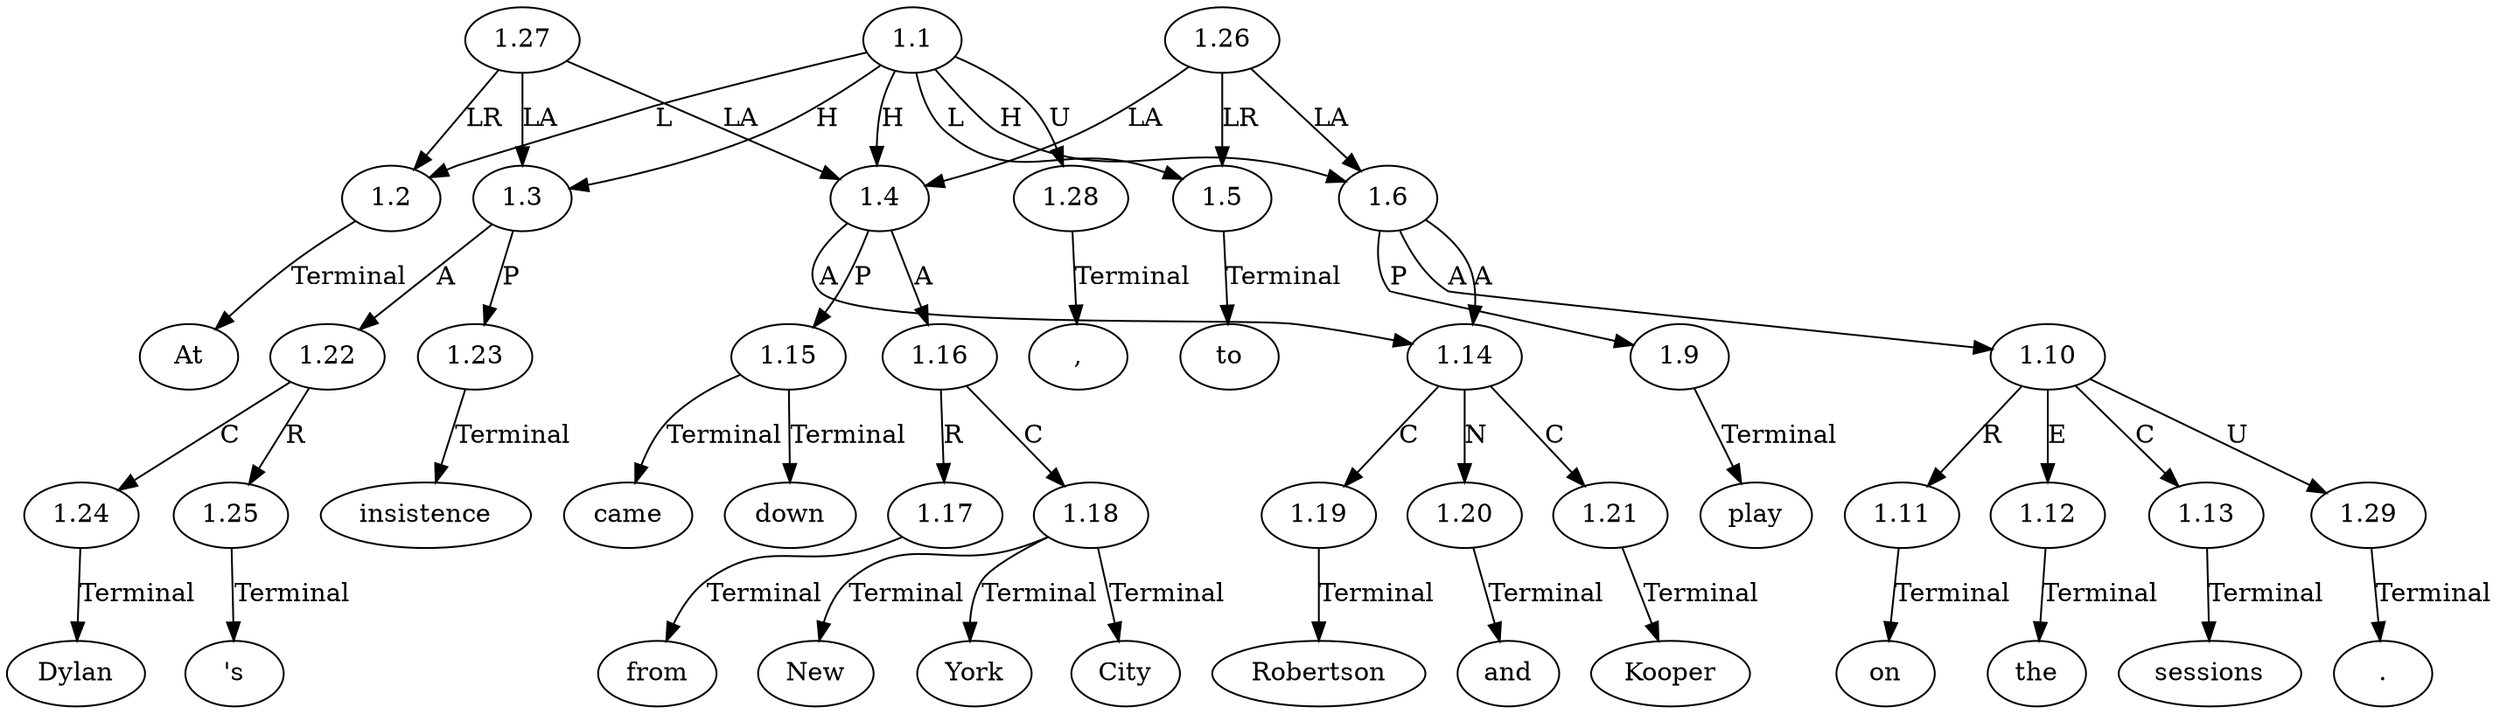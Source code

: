// Graph
digraph {
	0.1 [label=At ordering=out]
	0.10 [label=down ordering=out]
	0.11 [label=from ordering=out]
	0.12 [label=New ordering=out]
	0.13 [label=York ordering=out]
	0.14 [label=City ordering=out]
	0.15 [label=to ordering=out]
	0.16 [label=play ordering=out]
	0.17 [label=on ordering=out]
	0.18 [label=the ordering=out]
	0.19 [label=sessions ordering=out]
	0.2 [label=Dylan ordering=out]
	0.20 [label="." ordering=out]
	0.3 [label="'s" ordering=out]
	0.4 [label=insistence ordering=out]
	0.5 [label="," ordering=out]
	0.6 [label=Robertson ordering=out]
	0.7 [label=and ordering=out]
	0.8 [label=Kooper ordering=out]
	0.9 [label=came ordering=out]
	1.1 [label=1.1 ordering=out]
	1.2 [label=1.2 ordering=out]
	1.3 [label=1.3 ordering=out]
	1.4 [label=1.4 ordering=out]
	1.5 [label=1.5 ordering=out]
	1.6 [label=1.6 ordering=out]
	1.9 [label=1.9 ordering=out]
	1.10 [label=1.10 ordering=out]
	1.11 [label=1.11 ordering=out]
	1.12 [label=1.12 ordering=out]
	1.13 [label=1.13 ordering=out]
	1.14 [label=1.14 ordering=out]
	1.15 [label=1.15 ordering=out]
	1.16 [label=1.16 ordering=out]
	1.17 [label=1.17 ordering=out]
	1.18 [label=1.18 ordering=out]
	1.19 [label=1.19 ordering=out]
	1.20 [label=1.20 ordering=out]
	1.21 [label=1.21 ordering=out]
	1.22 [label=1.22 ordering=out]
	1.23 [label=1.23 ordering=out]
	1.24 [label=1.24 ordering=out]
	1.25 [label=1.25 ordering=out]
	1.26 [label=1.26 ordering=out]
	1.27 [label=1.27 ordering=out]
	1.28 [label=1.28 ordering=out]
	1.29 [label=1.29 ordering=out]
	1.1 -> 1.2 [label=L ordering=out]
	1.1 -> 1.3 [label=H ordering=out]
	1.1 -> 1.4 [label=H ordering=out]
	1.1 -> 1.5 [label=L ordering=out]
	1.1 -> 1.6 [label=H ordering=out]
	1.1 -> 1.28 [label=U ordering=out]
	1.2 -> 0.1 [label=Terminal ordering=out]
	1.3 -> 1.22 [label=A ordering=out]
	1.3 -> 1.23 [label=P ordering=out]
	1.4 -> 1.14 [label=A ordering=out]
	1.4 -> 1.15 [label=P ordering=out]
	1.4 -> 1.16 [label=A ordering=out]
	1.5 -> 0.15 [label=Terminal ordering=out]
	1.6 -> 1.9 [label=P ordering=out]
	1.6 -> 1.10 [label=A ordering=out]
	1.6 -> 1.14 [label=A ordering=out]
	1.9 -> 0.16 [label=Terminal ordering=out]
	1.10 -> 1.11 [label=R ordering=out]
	1.10 -> 1.12 [label=E ordering=out]
	1.10 -> 1.13 [label=C ordering=out]
	1.10 -> 1.29 [label=U ordering=out]
	1.11 -> 0.17 [label=Terminal ordering=out]
	1.12 -> 0.18 [label=Terminal ordering=out]
	1.13 -> 0.19 [label=Terminal ordering=out]
	1.14 -> 1.19 [label=C ordering=out]
	1.14 -> 1.20 [label=N ordering=out]
	1.14 -> 1.21 [label=C ordering=out]
	1.15 -> 0.9 [label=Terminal ordering=out]
	1.15 -> 0.10 [label=Terminal ordering=out]
	1.16 -> 1.17 [label=R ordering=out]
	1.16 -> 1.18 [label=C ordering=out]
	1.17 -> 0.11 [label=Terminal ordering=out]
	1.18 -> 0.12 [label=Terminal ordering=out]
	1.18 -> 0.13 [label=Terminal ordering=out]
	1.18 -> 0.14 [label=Terminal ordering=out]
	1.19 -> 0.6 [label=Terminal ordering=out]
	1.20 -> 0.7 [label=Terminal ordering=out]
	1.21 -> 0.8 [label=Terminal ordering=out]
	1.22 -> 1.24 [label=C ordering=out]
	1.22 -> 1.25 [label=R ordering=out]
	1.23 -> 0.4 [label=Terminal ordering=out]
	1.24 -> 0.2 [label=Terminal ordering=out]
	1.25 -> 0.3 [label=Terminal ordering=out]
	1.26 -> 1.4 [label=LA ordering=out]
	1.26 -> 1.5 [label=LR ordering=out]
	1.26 -> 1.6 [label=LA ordering=out]
	1.27 -> 1.2 [label=LR ordering=out]
	1.27 -> 1.3 [label=LA ordering=out]
	1.27 -> 1.4 [label=LA ordering=out]
	1.28 -> 0.5 [label=Terminal ordering=out]
	1.29 -> 0.20 [label=Terminal ordering=out]
}
